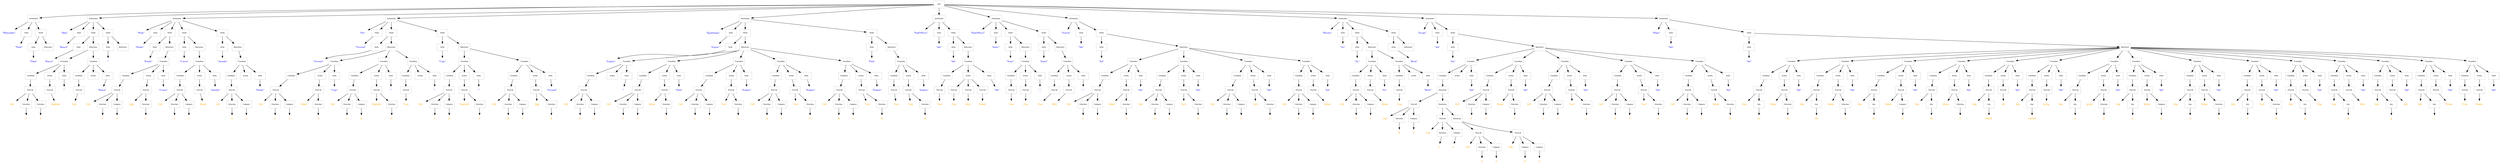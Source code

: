 // THE AST of the PARSED AUTOMATA in DOT FORMAT 

digraph ast{
node[shape=box, fontsize=16, color=gray];

"14" [label="Automaton", shape=box, fontsize=8];
"-14" [label="\"Philosopher\"", shape=none, fontname=times,  fontsize=12, fontcolor=blue];
"13" [label="State", shape=box, fontsize=8];
"-13" [label="\"Think\"", shape=none, fontname=times,  fontsize=12, fontcolor=blue];
"10" [label="State", shape=box, fontsize=8];
"-10" [label="\"Think\"", shape=none, fontname=times,  fontsize=12, fontcolor=blue];
"11" [label="Behaviour", shape=box, fontsize=8];
"12" [label="Mode", shape=box, fontsize=8];
"37" [label="Automaton", shape=box, fontsize=8];
"-37" [label="\"Mine\"", shape=none, fontname=times,  fontsize=12, fontcolor=blue];
"36" [label="State", shape=box, fontsize=8];
"-36" [label="\"Banzai\"", shape=none, fontname=times,  fontsize=12, fontcolor=blue];
"15" [label="State", shape=box, fontsize=8];
"-15" [label="\"Banzai\"", shape=none, fontname=times,  fontsize=12, fontcolor=blue];
"20" [label="FunCall", shape=box, fontsize=8];
"-20" [label="Cell", shape=none, fontname=comic, fontsize=12, fontcolor=orange];
"17" [label="Direction", shape=box, fontsize=8];
"-17" [label="F", shape=none, fontname=comic, fontsize=12, fontcolor=orange];
"19" [label="Direction", shape=box, fontsize=8];
"-19" [label="E", shape=none, fontname=comic, fontsize=12, fontcolor=orange];
"21" [label="Condition", shape=box, fontsize=8];
"22" [label="FunCall", shape=box, fontsize=8];
"-22" [label="Explode", shape=none, fontname=comic, fontsize=12, fontcolor=orange];
"23" [label="Action", shape=box, fontsize=8];
"24" [label="State", shape=box, fontsize=8];
"-24" [label="\"\"", shape=none, fontname=times,  fontsize=12, fontcolor=blue];
"25" [label="Transition", shape=box, fontsize=8];
"26" [label="FunCall", shape=box, fontsize=8];
"-26" [label="True", shape=none, fontname=comic, fontsize=12, fontcolor=orange];
"27" [label="Condition", shape=box, fontsize=8];
"28" [label="Action", shape=box, fontsize=8];
"29" [label="State", shape=box, fontsize=8];
"-29" [label="\"Banzai\"", shape=none, fontname=times,  fontsize=12, fontcolor=blue];
"30" [label="Transition", shape=box, fontsize=8];
"31" [label="Behaviour", shape=box, fontsize=8];
"32" [label="Mode", shape=box, fontsize=8];
"33" [label="State", shape=box, fontsize=8];
"-33" [label="\"\"", shape=none, fontname=times,  fontsize=12, fontcolor=blue];
"34" [label="Behaviour", shape=box, fontsize=8];
"35" [label="Mode", shape=box, fontsize=8];
"79" [label="Automaton", shape=box, fontsize=8];
"-79" [label="\"Poule\"", shape=none, fontname=times,  fontsize=12, fontcolor=blue];
"78" [label="State", shape=box, fontsize=8];
"-78" [label="\"Pondre\"", shape=none, fontname=times,  fontsize=12, fontcolor=blue];
"38" [label="State", shape=box, fontsize=8];
"-38" [label="\"Pondre\"", shape=none, fontname=times,  fontsize=12, fontcolor=blue];
"43" [label="FunCall", shape=box, fontsize=8];
"-43" [label="Cell", shape=none, fontname=comic, fontsize=12, fontcolor=orange];
"40" [label="Direction", shape=box, fontsize=8];
"-40" [label="F", shape=none, fontname=comic, fontsize=12, fontcolor=orange];
"42" [label="Category", shape=box, fontsize=8];
"-42" [label="V", shape=none, fontname=comic, fontsize=12, fontcolor=orange];
"44" [label="Condition", shape=box, fontsize=8];
"47" [label="FunCall", shape=box, fontsize=8];
"-47" [label="Egg", shape=none, fontname=comic, fontsize=12, fontcolor=orange];
"46" [label="Direction", shape=box, fontsize=8];
"-46" [label="F", shape=none, fontname=comic, fontsize=12, fontcolor=orange];
"48" [label="Action", shape=box, fontsize=8];
"49" [label="State", shape=box, fontsize=8];
"-49" [label="\"Couver\"", shape=none, fontname=times,  fontsize=12, fontcolor=blue];
"50" [label="Transition", shape=box, fontsize=8];
"51" [label="Behaviour", shape=box, fontsize=8];
"52" [label="Mode", shape=box, fontsize=8];
"53" [label="State", shape=box, fontsize=8];
"-53" [label="\"Couver\"", shape=none, fontname=times,  fontsize=12, fontcolor=blue];
"58" [label="FunCall", shape=box, fontsize=8];
"-58" [label="Cell", shape=none, fontname=comic, fontsize=12, fontcolor=orange];
"55" [label="Direction", shape=box, fontsize=8];
"-55" [label="F", shape=none, fontname=comic, fontsize=12, fontcolor=orange];
"57" [label="Category", shape=box, fontsize=8];
"-57" [label="T", shape=none, fontname=comic, fontsize=12, fontcolor=orange];
"59" [label="Condition", shape=box, fontsize=8];
"60" [label="FunCall", shape=box, fontsize=8];
"-60" [label="Move", shape=none, fontname=comic, fontsize=12, fontcolor=orange];
"61" [label="Action", shape=box, fontsize=8];
"62" [label="State", shape=box, fontsize=8];
"-62" [label="\"Attendre\"", shape=none, fontname=times,  fontsize=12, fontcolor=blue];
"63" [label="Transition", shape=box, fontsize=8];
"64" [label="Behaviour", shape=box, fontsize=8];
"65" [label="Mode", shape=box, fontsize=8];
"66" [label="State", shape=box, fontsize=8];
"-66" [label="\"Attendre\"", shape=none, fontname=times,  fontsize=12, fontcolor=blue];
"71" [label="FunCall", shape=box, fontsize=8];
"-71" [label="Cell", shape=none, fontname=comic, fontsize=12, fontcolor=orange];
"68" [label="Direction", shape=box, fontsize=8];
"-68" [label="H", shape=none, fontname=comic, fontsize=12, fontcolor=orange];
"70" [label="Category", shape=box, fontsize=8];
"-70" [label="V", shape=none, fontname=comic, fontsize=12, fontcolor=orange];
"72" [label="Condition", shape=box, fontsize=8];
"73" [label="Action", shape=box, fontsize=8];
"74" [label="State", shape=box, fontsize=8];
"-74" [label="\"Pondre\"", shape=none, fontname=times,  fontsize=12, fontcolor=blue];
"75" [label="Transition", shape=box, fontsize=8];
"76" [label="Behaviour", shape=box, fontsize=8];
"77" [label="Mode", shape=box, fontsize=8];
"140" [label="Automaton", shape=box, fontsize=8];
"-140" [label="\"Fire\"", shape=none, fontname=times,  fontsize=12, fontcolor=blue];
"139" [label="State", shape=box, fontsize=8];
"-139" [label="\"Forward\"", shape=none, fontname=times,  fontsize=12, fontcolor=blue];
"80" [label="State", shape=box, fontsize=8];
"-80" [label="\"Forward\"", shape=none, fontname=times,  fontsize=12, fontcolor=blue];
"85" [label="FunCall", shape=box, fontsize=8];
"-85" [label="Cell", shape=none, fontname=comic, fontsize=12, fontcolor=orange];
"82" [label="Direction", shape=box, fontsize=8];
"-82" [label="F", shape=none, fontname=comic, fontsize=12, fontcolor=orange];
"84" [label="Category", shape=box, fontsize=8];
"-84" [label="V", shape=none, fontname=comic, fontsize=12, fontcolor=orange];
"86" [label="Condition", shape=box, fontsize=8];
"89" [label="FunCall", shape=box, fontsize=8];
"-89" [label="Move", shape=none, fontname=comic, fontsize=12, fontcolor=orange];
"88" [label="Direction", shape=box, fontsize=8];
"-88" [label="F", shape=none, fontname=comic, fontsize=12, fontcolor=orange];
"90" [label="Action", shape=box, fontsize=8];
"91" [label="State", shape=box, fontsize=8];
"-91" [label="\"Copy\"", shape=none, fontname=times,  fontsize=12, fontcolor=blue];
"92" [label="Transition", shape=box, fontsize=8];
"97" [label="FunCall", shape=box, fontsize=8];
"-97" [label="Cell", shape=none, fontname=comic, fontsize=12, fontcolor=orange];
"94" [label="Direction", shape=box, fontsize=8];
"-94" [label="F", shape=none, fontname=comic, fontsize=12, fontcolor=orange];
"96" [label="Category", shape=box, fontsize=8];
"-96" [label="O", shape=none, fontname=comic, fontsize=12, fontcolor=orange];
"98" [label="Condition", shape=box, fontsize=8];
"101" [label="FunCall", shape=box, fontsize=8];
"-101" [label="Explode", shape=none, fontname=comic, fontsize=12, fontcolor=orange];
"100" [label="Direction", shape=box, fontsize=8];
"-100" [label="H", shape=none, fontname=comic, fontsize=12, fontcolor=orange];
"102" [label="Action", shape=box, fontsize=8];
"103" [label="State", shape=box, fontsize=8];
"-103" [label="\"\"", shape=none, fontname=times,  fontsize=12, fontcolor=blue];
"104" [label="Transition", shape=box, fontsize=8];
"105" [label="FunCall", shape=box, fontsize=8];
"-105" [label="True", shape=none, fontname=comic, fontsize=12, fontcolor=orange];
"106" [label="Condition", shape=box, fontsize=8];
"107" [label="Action", shape=box, fontsize=8];
"108" [label="State", shape=box, fontsize=8];
"-108" [label="\"\"", shape=none, fontname=times,  fontsize=12, fontcolor=blue];
"109" [label="Transition", shape=box, fontsize=8];
"110" [label="Behaviour", shape=box, fontsize=8];
"111" [label="Mode", shape=box, fontsize=8];
"112" [label="State", shape=box, fontsize=8];
"-112" [label="\"Copy\"", shape=none, fontname=times,  fontsize=12, fontcolor=blue];
"117" [label="FunCall", shape=box, fontsize=8];
"-117" [label="Cell", shape=none, fontname=comic, fontsize=12, fontcolor=orange];
"114" [label="Direction", shape=box, fontsize=8];
"-114" [label="F", shape=none, fontname=comic, fontsize=12, fontcolor=orange];
"116" [label="Category", shape=box, fontsize=8];
"-116" [label="O", shape=none, fontname=comic, fontsize=12, fontcolor=orange];
"118" [label="Condition", shape=box, fontsize=8];
"121" [label="FunCall", shape=box, fontsize=8];
"-121" [label="Explode", shape=none, fontname=comic, fontsize=12, fontcolor=orange];
"120" [label="Direction", shape=box, fontsize=8];
"-120" [label="H", shape=none, fontname=comic, fontsize=12, fontcolor=orange];
"122" [label="Action", shape=box, fontsize=8];
"123" [label="State", shape=box, fontsize=8];
"-123" [label="\"\"", shape=none, fontname=times,  fontsize=12, fontcolor=blue];
"124" [label="Transition", shape=box, fontsize=8];
"129" [label="FunCall", shape=box, fontsize=8];
"-129" [label="Cell", shape=none, fontname=comic, fontsize=12, fontcolor=orange];
"126" [label="Direction", shape=box, fontsize=8];
"-126" [label="B", shape=none, fontname=comic, fontsize=12, fontcolor=orange];
"128" [label="Category", shape=box, fontsize=8];
"-128" [label="V", shape=none, fontname=comic, fontsize=12, fontcolor=orange];
"130" [label="Condition", shape=box, fontsize=8];
"133" [label="FunCall", shape=box, fontsize=8];
"-133" [label="Egg", shape=none, fontname=comic, fontsize=12, fontcolor=orange];
"132" [label="Direction", shape=box, fontsize=8];
"-132" [label="B", shape=none, fontname=comic, fontsize=12, fontcolor=orange];
"134" [label="Action", shape=box, fontsize=8];
"135" [label="State", shape=box, fontsize=8];
"-135" [label="\"Forward\"", shape=none, fontname=times,  fontsize=12, fontcolor=blue];
"136" [label="Transition", shape=box, fontsize=8];
"137" [label="Behaviour", shape=box, fontsize=8];
"138" [label="Mode", shape=box, fontsize=8];
"213" [label="Automaton", shape=box, fontsize=8];
"-213" [label="\"Egyptologue\"", shape=none, fontname=times,  fontsize=12, fontcolor=blue];
"212" [label="State", shape=box, fontsize=8];
"-212" [label="\"Expore\"", shape=none, fontname=times,  fontsize=12, fontcolor=blue];
"141" [label="State", shape=box, fontsize=8];
"-141" [label="\"Explore\"", shape=none, fontname=times,  fontsize=12, fontcolor=blue];
"146" [label="FunCall", shape=box, fontsize=8];
"-146" [label="Cell", shape=none, fontname=comic, fontsize=12, fontcolor=orange];
"143" [label="Direction", shape=box, fontsize=8];
"-143" [label="H", shape=none, fontname=comic, fontsize=12, fontcolor=orange];
"145" [label="Category", shape=box, fontsize=8];
"-145" [label="C", shape=none, fontname=comic, fontsize=12, fontcolor=orange];
"147" [label="Condition", shape=box, fontsize=8];
"148" [label="Action", shape=box, fontsize=8];
"149" [label="State", shape=box, fontsize=8];
"-149" [label="\"\"", shape=none, fontname=times,  fontsize=12, fontcolor=blue];
"150" [label="Transition", shape=box, fontsize=8];
"155" [label="FunCall", shape=box, fontsize=8];
"-155" [label="Cell", shape=none, fontname=comic, fontsize=12, fontcolor=orange];
"152" [label="Direction", shape=box, fontsize=8];
"-152" [label="F", shape=none, fontname=comic, fontsize=12, fontcolor=orange];
"154" [label="Category", shape=box, fontsize=8];
"-154" [label="V", shape=none, fontname=comic, fontsize=12, fontcolor=orange];
"156" [label="Condition", shape=box, fontsize=8];
"159" [label="FunCall", shape=box, fontsize=8];
"-159" [label="Move", shape=none, fontname=comic, fontsize=12, fontcolor=orange];
"158" [label="Direction", shape=box, fontsize=8];
"-158" [label="F", shape=none, fontname=comic, fontsize=12, fontcolor=orange];
"160" [label="Action", shape=box, fontsize=8];
"161" [label="State", shape=box, fontsize=8];
"-161" [label="\"Paint\"", shape=none, fontname=times,  fontsize=12, fontcolor=blue];
"162" [label="Transition", shape=box, fontsize=8];
"167" [label="FunCall", shape=box, fontsize=8];
"-167" [label="Cell", shape=none, fontname=comic, fontsize=12, fontcolor=orange];
"164" [label="Direction", shape=box, fontsize=8];
"-164" [label="L", shape=none, fontname=comic, fontsize=12, fontcolor=orange];
"166" [label="Category", shape=box, fontsize=8];
"-166" [label="V", shape=none, fontname=comic, fontsize=12, fontcolor=orange];
"168" [label="Condition", shape=box, fontsize=8];
"171" [label="FunCall", shape=box, fontsize=8];
"-171" [label="Turn", shape=none, fontname=comic, fontsize=12, fontcolor=orange];
"170" [label="Direction", shape=box, fontsize=8];
"-170" [label="L", shape=none, fontname=comic, fontsize=12, fontcolor=orange];
"172" [label="Action", shape=box, fontsize=8];
"173" [label="State", shape=box, fontsize=8];
"-173" [label="\"Explore\"", shape=none, fontname=times,  fontsize=12, fontcolor=blue];
"174" [label="Transition", shape=box, fontsize=8];
"179" [label="FunCall", shape=box, fontsize=8];
"-179" [label="Cell", shape=none, fontname=comic, fontsize=12, fontcolor=orange];
"176" [label="Direction", shape=box, fontsize=8];
"-176" [label="R", shape=none, fontname=comic, fontsize=12, fontcolor=orange];
"178" [label="Category", shape=box, fontsize=8];
"-178" [label="V", shape=none, fontname=comic, fontsize=12, fontcolor=orange];
"180" [label="Condition", shape=box, fontsize=8];
"183" [label="FunCall", shape=box, fontsize=8];
"-183" [label="Turn", shape=none, fontname=comic, fontsize=12, fontcolor=orange];
"182" [label="Direction", shape=box, fontsize=8];
"-182" [label="R", shape=none, fontname=comic, fontsize=12, fontcolor=orange];
"184" [label="Action", shape=box, fontsize=8];
"185" [label="State", shape=box, fontsize=8];
"-185" [label="\"Explore\"", shape=none, fontname=times,  fontsize=12, fontcolor=blue];
"186" [label="Transition", shape=box, fontsize=8];
"191" [label="FunCall", shape=box, fontsize=8];
"-191" [label="Cell", shape=none, fontname=comic, fontsize=12, fontcolor=orange];
"188" [label="Direction", shape=box, fontsize=8];
"-188" [label="B", shape=none, fontname=comic, fontsize=12, fontcolor=orange];
"190" [label="Category", shape=box, fontsize=8];
"-190" [label="V", shape=none, fontname=comic, fontsize=12, fontcolor=orange];
"192" [label="Condition", shape=box, fontsize=8];
"195" [label="FunCall", shape=box, fontsize=8];
"-195" [label="Turn", shape=none, fontname=comic, fontsize=12, fontcolor=orange];
"194" [label="Direction", shape=box, fontsize=8];
"-194" [label="B", shape=none, fontname=comic, fontsize=12, fontcolor=orange];
"196" [label="Action", shape=box, fontsize=8];
"197" [label="State", shape=box, fontsize=8];
"-197" [label="\"Explore\"", shape=none, fontname=times,  fontsize=12, fontcolor=blue];
"198" [label="Transition", shape=box, fontsize=8];
"199" [label="Behaviour", shape=box, fontsize=8];
"200" [label="Mode", shape=box, fontsize=8];
"201" [label="State", shape=box, fontsize=8];
"-201" [label="\"Paint\"", shape=none, fontname=times,  fontsize=12, fontcolor=blue];
"202" [label="FunCall", shape=box, fontsize=8];
"-202" [label="True", shape=none, fontname=comic, fontsize=12, fontcolor=orange];
"203" [label="Condition", shape=box, fontsize=8];
"206" [label="FunCall", shape=box, fontsize=8];
"-206" [label="Pop", shape=none, fontname=comic, fontsize=12, fontcolor=orange];
"205" [label="Direction", shape=box, fontsize=8];
"-205" [label="B", shape=none, fontname=comic, fontsize=12, fontcolor=orange];
"207" [label="Action", shape=box, fontsize=8];
"208" [label="State", shape=box, fontsize=8];
"-208" [label="\"Explore\"", shape=none, fontname=times,  fontsize=12, fontcolor=blue];
"209" [label="Transition", shape=box, fontsize=8];
"210" [label="Behaviour", shape=box, fontsize=8];
"211" [label="Mode", shape=box, fontsize=8];
"226" [label="Automaton", shape=box, fontsize=8];
"-226" [label="\"PopOrWizz1\"", shape=none, fontname=times,  fontsize=12, fontcolor=blue];
"225" [label="State", shape=box, fontsize=8];
"-225" [label="\"Init\"", shape=none, fontname=times,  fontsize=12, fontcolor=blue];
"214" [label="State", shape=box, fontsize=8];
"-214" [label="\"Init\"", shape=none, fontname=times,  fontsize=12, fontcolor=blue];
"215" [label="FunCall", shape=box, fontsize=8];
"-215" [label="True", shape=none, fontname=comic, fontsize=12, fontcolor=orange];
"216" [label="Condition", shape=box, fontsize=8];
"217" [label="FunCall", shape=box, fontsize=8];
"-217" [label="Pop", shape=none, fontname=comic, fontsize=12, fontcolor=orange];
"218" [label="FunCall", shape=box, fontsize=8];
"-218" [label="Wizz", shape=none, fontname=comic, fontsize=12, fontcolor=orange];
"219" [label="FunCall", shape=box, fontsize=8];
"-219" [label="Power", shape=none, fontname=comic, fontsize=12, fontcolor=orange];
"220" [label="Action", shape=box, fontsize=8];
"221" [label="State", shape=box, fontsize=8];
"-221" [label="\"Init\"", shape=none, fontname=times,  fontsize=12, fontcolor=blue];
"222" [label="Transition", shape=box, fontsize=8];
"223" [label="Behaviour", shape=box, fontsize=8];
"224" [label="Mode", shape=box, fontsize=8];
"246" [label="Automaton", shape=box, fontsize=8];
"-246" [label="\"PopOrWizz2\"", shape=none, fontname=times,  fontsize=12, fontcolor=blue];
"245" [label="State", shape=box, fontsize=8];
"-245" [label="\"State1\"", shape=none, fontname=times,  fontsize=12, fontcolor=blue];
"227" [label="State", shape=box, fontsize=8];
"-227" [label="\"State1\"", shape=none, fontname=times,  fontsize=12, fontcolor=blue];
"228" [label="FunCall", shape=box, fontsize=8];
"-228" [label="True", shape=none, fontname=comic, fontsize=12, fontcolor=orange];
"229" [label="Condition", shape=box, fontsize=8];
"230" [label="FunCall", shape=box, fontsize=8];
"-230" [label="Pop", shape=none, fontname=comic, fontsize=12, fontcolor=orange];
"231" [label="Action", shape=box, fontsize=8];
"232" [label="State", shape=box, fontsize=8];
"-232" [label="\"_\"", shape=none, fontname=times,  fontsize=12, fontcolor=blue];
"233" [label="Transition", shape=box, fontsize=8];
"234" [label="Behaviour", shape=box, fontsize=8];
"235" [label="Mode", shape=box, fontsize=8];
"236" [label="State", shape=box, fontsize=8];
"-236" [label="\"State2\"", shape=none, fontname=times,  fontsize=12, fontcolor=blue];
"237" [label="FunCall", shape=box, fontsize=8];
"-237" [label="True", shape=none, fontname=comic, fontsize=12, fontcolor=orange];
"238" [label="Condition", shape=box, fontsize=8];
"239" [label="FunCall", shape=box, fontsize=8];
"-239" [label="Wizz", shape=none, fontname=comic, fontsize=12, fontcolor=orange];
"240" [label="Action", shape=box, fontsize=8];
"241" [label="State", shape=box, fontsize=8];
"-241" [label="\"_\"", shape=none, fontname=times,  fontsize=12, fontcolor=blue];
"242" [label="Transition", shape=box, fontsize=8];
"243" [label="Behaviour", shape=box, fontsize=8];
"244" [label="Mode", shape=box, fontsize=8];
"297" [label="Automaton", shape=box, fontsize=8];
"-297" [label="\"Fourmi\"", shape=none, fontname=times,  fontsize=12, fontcolor=blue];
"296" [label="State", shape=box, fontsize=8];
"-296" [label="\"Init\"", shape=none, fontname=times,  fontsize=12, fontcolor=blue];
"247" [label="State", shape=box, fontsize=8];
"-247" [label="\"Init\"", shape=none, fontname=times,  fontsize=12, fontcolor=blue];
"252" [label="FunCall", shape=box, fontsize=8];
"-252" [label="Cell", shape=none, fontname=comic, fontsize=12, fontcolor=orange];
"249" [label="Direction", shape=box, fontsize=8];
"-249" [label="F", shape=none, fontname=comic, fontsize=12, fontcolor=orange];
"251" [label="Category", shape=box, fontsize=8];
"-251" [label="C", shape=none, fontname=comic, fontsize=12, fontcolor=orange];
"253" [label="Condition", shape=box, fontsize=8];
"256" [label="FunCall", shape=box, fontsize=8];
"-256" [label="Move", shape=none, fontname=comic, fontsize=12, fontcolor=orange];
"255" [label="Direction", shape=box, fontsize=8];
"-255" [label="F", shape=none, fontname=comic, fontsize=12, fontcolor=orange];
"257" [label="Action", shape=box, fontsize=8];
"258" [label="State", shape=box, fontsize=8];
"-258" [label="\"Init\"", shape=none, fontname=times,  fontsize=12, fontcolor=blue];
"259" [label="Transition", shape=box, fontsize=8];
"264" [label="FunCall", shape=box, fontsize=8];
"-264" [label="Cell", shape=none, fontname=comic, fontsize=12, fontcolor=orange];
"261" [label="Direction", shape=box, fontsize=8];
"-261" [label="R", shape=none, fontname=comic, fontsize=12, fontcolor=orange];
"263" [label="Category", shape=box, fontsize=8];
"-263" [label="C", shape=none, fontname=comic, fontsize=12, fontcolor=orange];
"265" [label="Condition", shape=box, fontsize=8];
"268" [label="FunCall", shape=box, fontsize=8];
"-268" [label="Turn", shape=none, fontname=comic, fontsize=12, fontcolor=orange];
"267" [label="Direction", shape=box, fontsize=8];
"-267" [label="R", shape=none, fontname=comic, fontsize=12, fontcolor=orange];
"269" [label="Action", shape=box, fontsize=8];
"270" [label="State", shape=box, fontsize=8];
"-270" [label="\"Init\"", shape=none, fontname=times,  fontsize=12, fontcolor=blue];
"271" [label="Transition", shape=box, fontsize=8];
"276" [label="FunCall", shape=box, fontsize=8];
"-276" [label="Cell", shape=none, fontname=comic, fontsize=12, fontcolor=orange];
"273" [label="Direction", shape=box, fontsize=8];
"-273" [label="L", shape=none, fontname=comic, fontsize=12, fontcolor=orange];
"275" [label="Category", shape=box, fontsize=8];
"-275" [label="C", shape=none, fontname=comic, fontsize=12, fontcolor=orange];
"277" [label="Condition", shape=box, fontsize=8];
"280" [label="FunCall", shape=box, fontsize=8];
"-280" [label="Turn", shape=none, fontname=comic, fontsize=12, fontcolor=orange];
"279" [label="Direction", shape=box, fontsize=8];
"-279" [label="L", shape=none, fontname=comic, fontsize=12, fontcolor=orange];
"281" [label="Action", shape=box, fontsize=8];
"282" [label="State", shape=box, fontsize=8];
"-282" [label="\"Init\"", shape=none, fontname=times,  fontsize=12, fontcolor=blue];
"283" [label="Transition", shape=box, fontsize=8];
"288" [label="FunCall", shape=box, fontsize=8];
"-288" [label="Cell", shape=none, fontname=comic, fontsize=12, fontcolor=orange];
"285" [label="Direction", shape=box, fontsize=8];
"-285" [label="F", shape=none, fontname=comic, fontsize=12, fontcolor=orange];
"287" [label="Category", shape=box, fontsize=8];
"-287" [label="V", shape=none, fontname=comic, fontsize=12, fontcolor=orange];
"289" [label="Condition", shape=box, fontsize=8];
"290" [label="FunCall", shape=box, fontsize=8];
"-290" [label="Move", shape=none, fontname=comic, fontsize=12, fontcolor=orange];
"291" [label="Action", shape=box, fontsize=8];
"292" [label="State", shape=box, fontsize=8];
"-292" [label="\"Init\"", shape=none, fontname=times,  fontsize=12, fontcolor=blue];
"293" [label="Transition", shape=box, fontsize=8];
"294" [label="Behaviour", shape=box, fontsize=8];
"295" [label="Mode", shape=box, fontsize=8];
"320" [label="Automaton", shape=box, fontsize=8];
"-320" [label="\"Blocker\"", shape=none, fontname=times,  fontsize=12, fontcolor=blue];
"319" [label="State", shape=box, fontsize=8];
"-319" [label="\"Go\"", shape=none, fontname=times,  fontsize=12, fontcolor=blue];
"298" [label="State", shape=box, fontsize=8];
"-298" [label="\"Go\"", shape=none, fontname=times,  fontsize=12, fontcolor=blue];
"303" [label="FunCall", shape=box, fontsize=8];
"-303" [label="Cell", shape=none, fontname=comic, fontsize=12, fontcolor=orange];
"300" [label="Direction", shape=box, fontsize=8];
"-300" [label="F", shape=none, fontname=comic, fontsize=12, fontcolor=orange];
"302" [label="Category", shape=box, fontsize=8];
"-302" [label="V", shape=none, fontname=comic, fontsize=12, fontcolor=orange];
"304" [label="Condition", shape=box, fontsize=8];
"305" [label="FunCall", shape=box, fontsize=8];
"-305" [label="Move", shape=none, fontname=comic, fontsize=12, fontcolor=orange];
"306" [label="Action", shape=box, fontsize=8];
"307" [label="State", shape=box, fontsize=8];
"-307" [label="\"Go\"", shape=none, fontname=times,  fontsize=12, fontcolor=blue];
"308" [label="Transition", shape=box, fontsize=8];
"309" [label="FunCall", shape=box, fontsize=8];
"-309" [label="True", shape=none, fontname=comic, fontsize=12, fontcolor=orange];
"310" [label="Condition", shape=box, fontsize=8];
"311" [label="Action", shape=box, fontsize=8];
"312" [label="State", shape=box, fontsize=8];
"-312" [label="\"Block\"", shape=none, fontname=times,  fontsize=12, fontcolor=blue];
"313" [label="Transition", shape=box, fontsize=8];
"314" [label="Behaviour", shape=box, fontsize=8];
"315" [label="Mode", shape=box, fontsize=8];
"316" [label="State", shape=box, fontsize=8];
"-316" [label="\"Block\"", shape=none, fontname=times,  fontsize=12, fontcolor=blue];
"317" [label="Behaviour", shape=box, fontsize=8];
"318" [label="Mode", shape=box, fontsize=8];
"400" [label="Automaton", shape=box, fontsize=8];
"-400" [label="\"Escape\"", shape=none, fontname=times,  fontsize=12, fontcolor=blue];
"399" [label="State", shape=box, fontsize=8];
"-399" [label="\"Init\"", shape=none, fontname=times,  fontsize=12, fontcolor=blue];
"321" [label="State", shape=box, fontsize=8];
"-321" [label="\"Init\"", shape=none, fontname=times,  fontsize=12, fontcolor=blue];
"326" [label="FunCall", shape=box, fontsize=8];
"-326" [label="Cell", shape=none, fontname=comic, fontsize=12, fontcolor=orange];
"323" [label="Direction", shape=box, fontsize=8];
"-323" [label="N", shape=none, fontname=comic, fontsize=12, fontcolor=orange];
"325" [label="Category", shape=box, fontsize=8];
"-325" [label="V", shape=none, fontname=comic, fontsize=12, fontcolor=orange];
"331" [label="FunCall", shape=box, fontsize=8];
"-331" [label="Cell", shape=none, fontname=comic, fontsize=12, fontcolor=orange];
"328" [label="Direction", shape=box, fontsize=8];
"-328" [label="S", shape=none, fontname=comic, fontsize=12, fontcolor=orange];
"330" [label="Category", shape=box, fontsize=8];
"-330" [label="V", shape=none, fontname=comic, fontsize=12, fontcolor=orange];
"336" [label="FunCall", shape=box, fontsize=8];
"-336" [label="Cell", shape=none, fontname=comic, fontsize=12, fontcolor=orange];
"333" [label="Direction", shape=box, fontsize=8];
"-333" [label="E", shape=none, fontname=comic, fontsize=12, fontcolor=orange];
"335" [label="Category", shape=box, fontsize=8];
"-335" [label="V", shape=none, fontname=comic, fontsize=12, fontcolor=orange];
"341" [label="FunCall", shape=box, fontsize=8];
"-341" [label="Cell", shape=none, fontname=comic, fontsize=12, fontcolor=orange];
"338" [label="Category", shape=box, fontsize=8];
"-338" [label="O", shape=none, fontname=comic, fontsize=12, fontcolor=orange];
"340" [label="Category", shape=box, fontsize=8];
"-340" [label="V", shape=none, fontname=comic, fontsize=12, fontcolor=orange];
"342" [label="BinaryOp", shape=box, fontsize=8];
"343" [label="BinaryOp", shape=box, fontsize=8];
"344" [label="BinaryOp", shape=box, fontsize=8];
"345" [label="Condition", shape=box, fontsize=8];
"346" [label="Action", shape=box, fontsize=8];
"347" [label="State", shape=box, fontsize=8];
"-347" [label="\"Init\"", shape=none, fontname=times,  fontsize=12, fontcolor=blue];
"348" [label="Transition", shape=box, fontsize=8];
"353" [label="FunCall", shape=box, fontsize=8];
"-353" [label="Cell", shape=none, fontname=comic, fontsize=12, fontcolor=orange];
"350" [label="Direction", shape=box, fontsize=8];
"-350" [label="F", shape=none, fontname=comic, fontsize=12, fontcolor=orange];
"352" [label="Category", shape=box, fontsize=8];
"-352" [label="V", shape=none, fontname=comic, fontsize=12, fontcolor=orange];
"354" [label="Condition", shape=box, fontsize=8];
"357" [label="FunCall", shape=box, fontsize=8];
"-357" [label="Move", shape=none, fontname=comic, fontsize=12, fontcolor=orange];
"356" [label="Direction", shape=box, fontsize=8];
"-356" [label="F", shape=none, fontname=comic, fontsize=12, fontcolor=orange];
"358" [label="Action", shape=box, fontsize=8];
"359" [label="State", shape=box, fontsize=8];
"-359" [label="\"Init\"", shape=none, fontname=times,  fontsize=12, fontcolor=blue];
"360" [label="Transition", shape=box, fontsize=8];
"365" [label="FunCall", shape=box, fontsize=8];
"-365" [label="Cell", shape=none, fontname=comic, fontsize=12, fontcolor=orange];
"362" [label="Direction", shape=box, fontsize=8];
"-362" [label="L", shape=none, fontname=comic, fontsize=12, fontcolor=orange];
"364" [label="Category", shape=box, fontsize=8];
"-364" [label="V", shape=none, fontname=comic, fontsize=12, fontcolor=orange];
"366" [label="Condition", shape=box, fontsize=8];
"369" [label="FunCall", shape=box, fontsize=8];
"-369" [label="Turn", shape=none, fontname=comic, fontsize=12, fontcolor=orange];
"368" [label="Direction", shape=box, fontsize=8];
"-368" [label="L", shape=none, fontname=comic, fontsize=12, fontcolor=orange];
"370" [label="Action", shape=box, fontsize=8];
"371" [label="State", shape=box, fontsize=8];
"-371" [label="\"Init\"", shape=none, fontname=times,  fontsize=12, fontcolor=blue];
"372" [label="Transition", shape=box, fontsize=8];
"377" [label="FunCall", shape=box, fontsize=8];
"-377" [label="Cell", shape=none, fontname=comic, fontsize=12, fontcolor=orange];
"374" [label="Direction", shape=box, fontsize=8];
"-374" [label="R", shape=none, fontname=comic, fontsize=12, fontcolor=orange];
"376" [label="Category", shape=box, fontsize=8];
"-376" [label="V", shape=none, fontname=comic, fontsize=12, fontcolor=orange];
"378" [label="Condition", shape=box, fontsize=8];
"381" [label="FunCall", shape=box, fontsize=8];
"-381" [label="Turn", shape=none, fontname=comic, fontsize=12, fontcolor=orange];
"380" [label="Direction", shape=box, fontsize=8];
"-380" [label="R", shape=none, fontname=comic, fontsize=12, fontcolor=orange];
"382" [label="Action", shape=box, fontsize=8];
"383" [label="State", shape=box, fontsize=8];
"-383" [label="\"Init\"", shape=none, fontname=times,  fontsize=12, fontcolor=blue];
"384" [label="Transition", shape=box, fontsize=8];
"389" [label="FunCall", shape=box, fontsize=8];
"-389" [label="Cell", shape=none, fontname=comic, fontsize=12, fontcolor=orange];
"386" [label="Direction", shape=box, fontsize=8];
"-386" [label="B", shape=none, fontname=comic, fontsize=12, fontcolor=orange];
"388" [label="Category", shape=box, fontsize=8];
"-388" [label="V", shape=none, fontname=comic, fontsize=12, fontcolor=orange];
"390" [label="Condition", shape=box, fontsize=8];
"393" [label="FunCall", shape=box, fontsize=8];
"-393" [label="Move", shape=none, fontname=comic, fontsize=12, fontcolor=orange];
"392" [label="Direction", shape=box, fontsize=8];
"-392" [label="B", shape=none, fontname=comic, fontsize=12, fontcolor=orange];
"394" [label="Action", shape=box, fontsize=8];
"395" [label="State", shape=box, fontsize=8];
"-395" [label="\"Init\"", shape=none, fontname=times,  fontsize=12, fontcolor=blue];
"396" [label="Transition", shape=box, fontsize=8];
"397" [label="Behaviour", shape=box, fontsize=8];
"398" [label="Mode", shape=box, fontsize=8];
"539" [label="Automaton", shape=box, fontsize=8];
"-539" [label="\"Player\"", shape=none, fontname=times,  fontsize=12, fontcolor=blue];
"538" [label="State", shape=box, fontsize=8];
"-538" [label="\"Init\"", shape=none, fontname=times,  fontsize=12, fontcolor=blue];
"401" [label="State", shape=box, fontsize=8];
"-401" [label="\"Init\"", shape=none, fontname=times,  fontsize=12, fontcolor=blue];
"404" [label="FunCall", shape=box, fontsize=8];
"-404" [label="Key", shape=none, fontname=comic, fontsize=12, fontcolor=orange];
"403" [label="Key", shape=box, fontsize=8];
"-403" [label="FU", shape=none, fontname=comic, fontsize=12, fontcolor=orange];
"405" [label="Condition", shape=box, fontsize=8];
"408" [label="FunCall", shape=box, fontsize=8];
"-408" [label="Move", shape=none, fontname=comic, fontsize=12, fontcolor=orange];
"407" [label="Direction", shape=box, fontsize=8];
"-407" [label="N", shape=none, fontname=comic, fontsize=12, fontcolor=orange];
"409" [label="Action", shape=box, fontsize=8];
"410" [label="State", shape=box, fontsize=8];
"-410" [label="\"Init\"", shape=none, fontname=times,  fontsize=12, fontcolor=blue];
"411" [label="Transition", shape=box, fontsize=8];
"414" [label="FunCall", shape=box, fontsize=8];
"-414" [label="Key", shape=none, fontname=comic, fontsize=12, fontcolor=orange];
"413" [label="Key", shape=box, fontsize=8];
"-413" [label="FD", shape=none, fontname=comic, fontsize=12, fontcolor=orange];
"415" [label="Condition", shape=box, fontsize=8];
"418" [label="FunCall", shape=box, fontsize=8];
"-418" [label="Move", shape=none, fontname=comic, fontsize=12, fontcolor=orange];
"417" [label="Direction", shape=box, fontsize=8];
"-417" [label="S", shape=none, fontname=comic, fontsize=12, fontcolor=orange];
"419" [label="Action", shape=box, fontsize=8];
"420" [label="State", shape=box, fontsize=8];
"-420" [label="\"Init\"", shape=none, fontname=times,  fontsize=12, fontcolor=blue];
"421" [label="Transition", shape=box, fontsize=8];
"424" [label="FunCall", shape=box, fontsize=8];
"-424" [label="Key", shape=none, fontname=comic, fontsize=12, fontcolor=orange];
"423" [label="Key", shape=box, fontsize=8];
"-423" [label="FL", shape=none, fontname=comic, fontsize=12, fontcolor=orange];
"425" [label="Condition", shape=box, fontsize=8];
"428" [label="FunCall", shape=box, fontsize=8];
"-428" [label="Move", shape=none, fontname=comic, fontsize=12, fontcolor=orange];
"427" [label="Category", shape=box, fontsize=8];
"-427" [label="O", shape=none, fontname=comic, fontsize=12, fontcolor=orange];
"429" [label="Action", shape=box, fontsize=8];
"430" [label="State", shape=box, fontsize=8];
"-430" [label="\"Init\"", shape=none, fontname=times,  fontsize=12, fontcolor=blue];
"431" [label="Transition", shape=box, fontsize=8];
"434" [label="FunCall", shape=box, fontsize=8];
"-434" [label="Key", shape=none, fontname=comic, fontsize=12, fontcolor=orange];
"433" [label="Key", shape=box, fontsize=8];
"-433" [label="FR", shape=none, fontname=comic, fontsize=12, fontcolor=orange];
"435" [label="Condition", shape=box, fontsize=8];
"438" [label="FunCall", shape=box, fontsize=8];
"-438" [label="Move", shape=none, fontname=comic, fontsize=12, fontcolor=orange];
"437" [label="Direction", shape=box, fontsize=8];
"-437" [label="E", shape=none, fontname=comic, fontsize=12, fontcolor=orange];
"439" [label="Action", shape=box, fontsize=8];
"440" [label="State", shape=box, fontsize=8];
"-440" [label="\"Init\"", shape=none, fontname=times,  fontsize=12, fontcolor=blue];
"441" [label="Transition", shape=box, fontsize=8];
"444" [label="FunCall", shape=box, fontsize=8];
"-444" [label="Key", shape=none, fontname=comic, fontsize=12, fontcolor=orange];
"443" [label="Key", shape=box, fontsize=8];
"-443" [label="SPACE", shape=none, fontname=comic, fontsize=12, fontcolor=orange];
"445" [label="Condition", shape=box, fontsize=8];
"446" [label="FunCall", shape=box, fontsize=8];
"-446" [label="Hit", shape=none, fontname=comic, fontsize=12, fontcolor=orange];
"447" [label="Action", shape=box, fontsize=8];
"448" [label="State", shape=box, fontsize=8];
"-448" [label="\"Init\"", shape=none, fontname=times,  fontsize=12, fontcolor=blue];
"449" [label="Transition", shape=box, fontsize=8];
"452" [label="FunCall", shape=box, fontsize=8];
"-452" [label="Key", shape=none, fontname=comic, fontsize=12, fontcolor=orange];
"451" [label="Key", shape=box, fontsize=8];
"-451" [label="ENTER", shape=none, fontname=comic, fontsize=12, fontcolor=orange];
"453" [label="Condition", shape=box, fontsize=8];
"454" [label="FunCall", shape=box, fontsize=8];
"-454" [label="Jump", shape=none, fontname=comic, fontsize=12, fontcolor=orange];
"455" [label="Action", shape=box, fontsize=8];
"456" [label="State", shape=box, fontsize=8];
"-456" [label="\"Init\"", shape=none, fontname=times,  fontsize=12, fontcolor=blue];
"457" [label="Transition", shape=box, fontsize=8];
"460" [label="FunCall", shape=box, fontsize=8];
"-460" [label="Key", shape=none, fontname=comic, fontsize=12, fontcolor=orange];
"459" [label="Key", shape=box, fontsize=8];
"-459" [label="b", shape=none, fontname=comic, fontsize=12, fontcolor=orange];
"461" [label="Condition", shape=box, fontsize=8];
"464" [label="FunCall", shape=box, fontsize=8];
"-464" [label="Jump", shape=none, fontname=comic, fontsize=12, fontcolor=orange];
"463" [label="Direction", shape=box, fontsize=8];
"-463" [label="B", shape=none, fontname=comic, fontsize=12, fontcolor=orange];
"465" [label="Action", shape=box, fontsize=8];
"466" [label="State", shape=box, fontsize=8];
"-466" [label="\"Init\"", shape=none, fontname=times,  fontsize=12, fontcolor=blue];
"467" [label="Transition", shape=box, fontsize=8];
"470" [label="FunCall", shape=box, fontsize=8];
"-470" [label="Key", shape=none, fontname=comic, fontsize=12, fontcolor=orange];
"469" [label="Key", shape=box, fontsize=8];
"-469" [label="d", shape=none, fontname=comic, fontsize=12, fontcolor=orange];
"471" [label="Condition", shape=box, fontsize=8];
"474" [label="FunCall", shape=box, fontsize=8];
"-474" [label="Move", shape=none, fontname=comic, fontsize=12, fontcolor=orange];
"473" [label="Category", shape=box, fontsize=8];
"-473" [label="D", shape=none, fontname=comic, fontsize=12, fontcolor=orange];
"475" [label="Action", shape=box, fontsize=8];
"476" [label="State", shape=box, fontsize=8];
"-476" [label="\"Init\"", shape=none, fontname=times,  fontsize=12, fontcolor=blue];
"477" [label="Transition", shape=box, fontsize=8];
"480" [label="FunCall", shape=box, fontsize=8];
"-480" [label="Key", shape=none, fontname=comic, fontsize=12, fontcolor=orange];
"479" [label="Key", shape=box, fontsize=8];
"-479" [label="e", shape=none, fontname=comic, fontsize=12, fontcolor=orange];
"481" [label="Condition", shape=box, fontsize=8];
"484" [label="FunCall", shape=box, fontsize=8];
"-484" [label="Move", shape=none, fontname=comic, fontsize=12, fontcolor=orange];
"483" [label="Direction", shape=box, fontsize=8];
"-483" [label="E", shape=none, fontname=comic, fontsize=12, fontcolor=orange];
"485" [label="Action", shape=box, fontsize=8];
"486" [label="State", shape=box, fontsize=8];
"-486" [label="\"Init\"", shape=none, fontname=times,  fontsize=12, fontcolor=blue];
"487" [label="Transition", shape=box, fontsize=8];
"490" [label="FunCall", shape=box, fontsize=8];
"-490" [label="Key", shape=none, fontname=comic, fontsize=12, fontcolor=orange];
"489" [label="Key", shape=box, fontsize=8];
"-489" [label="f", shape=none, fontname=comic, fontsize=12, fontcolor=orange];
"491" [label="Condition", shape=box, fontsize=8];
"494" [label="FunCall", shape=box, fontsize=8];
"-494" [label="Turn", shape=none, fontname=comic, fontsize=12, fontcolor=orange];
"493" [label="Direction", shape=box, fontsize=8];
"-493" [label="B", shape=none, fontname=comic, fontsize=12, fontcolor=orange];
"495" [label="Action", shape=box, fontsize=8];
"496" [label="State", shape=box, fontsize=8];
"-496" [label="\"Init\"", shape=none, fontname=times,  fontsize=12, fontcolor=blue];
"497" [label="Transition", shape=box, fontsize=8];
"500" [label="FunCall", shape=box, fontsize=8];
"-500" [label="Key", shape=none, fontname=comic, fontsize=12, fontcolor=orange];
"499" [label="Key", shape=box, fontsize=8];
"-499" [label="p", shape=none, fontname=comic, fontsize=12, fontcolor=orange];
"501" [label="Condition", shape=box, fontsize=8];
"502" [label="FunCall", shape=box, fontsize=8];
"-502" [label="Pop", shape=none, fontname=comic, fontsize=12, fontcolor=orange];
"503" [label="Action", shape=box, fontsize=8];
"504" [label="State", shape=box, fontsize=8];
"-504" [label="\"Init\"", shape=none, fontname=times,  fontsize=12, fontcolor=blue];
"505" [label="Transition", shape=box, fontsize=8];
"508" [label="FunCall", shape=box, fontsize=8];
"-508" [label="Key", shape=none, fontname=comic, fontsize=12, fontcolor=orange];
"507" [label="Key", shape=box, fontsize=8];
"-507" [label="w", shape=none, fontname=comic, fontsize=12, fontcolor=orange];
"509" [label="Condition", shape=box, fontsize=8];
"510" [label="FunCall", shape=box, fontsize=8];
"-510" [label="Wizz", shape=none, fontname=comic, fontsize=12, fontcolor=orange];
"511" [label="Action", shape=box, fontsize=8];
"512" [label="State", shape=box, fontsize=8];
"-512" [label="\"Init\"", shape=none, fontname=times,  fontsize=12, fontcolor=blue];
"513" [label="Transition", shape=box, fontsize=8];
"516" [label="FunCall", shape=box, fontsize=8];
"-516" [label="Key", shape=none, fontname=comic, fontsize=12, fontcolor=orange];
"515" [label="Key", shape=box, fontsize=8];
"-515" [label="g", shape=none, fontname=comic, fontsize=12, fontcolor=orange];
"517" [label="Condition", shape=box, fontsize=8];
"518" [label="FunCall", shape=box, fontsize=8];
"-518" [label="Get", shape=none, fontname=comic, fontsize=12, fontcolor=orange];
"519" [label="Action", shape=box, fontsize=8];
"520" [label="State", shape=box, fontsize=8];
"-520" [label="\"Init\"", shape=none, fontname=times,  fontsize=12, fontcolor=blue];
"521" [label="Transition", shape=box, fontsize=8];
"524" [label="FunCall", shape=box, fontsize=8];
"-524" [label="Key", shape=none, fontname=comic, fontsize=12, fontcolor=orange];
"523" [label="Key", shape=box, fontsize=8];
"-523" [label="t", shape=none, fontname=comic, fontsize=12, fontcolor=orange];
"525" [label="Condition", shape=box, fontsize=8];
"526" [label="FunCall", shape=box, fontsize=8];
"-526" [label="Throw", shape=none, fontname=comic, fontsize=12, fontcolor=orange];
"527" [label="Action", shape=box, fontsize=8];
"528" [label="State", shape=box, fontsize=8];
"-528" [label="\"Init\"", shape=none, fontname=times,  fontsize=12, fontcolor=blue];
"529" [label="Transition", shape=box, fontsize=8];
"530" [label="FunCall", shape=box, fontsize=8];
"-530" [label="True", shape=none, fontname=comic, fontsize=12, fontcolor=orange];
"531" [label="Condition", shape=box, fontsize=8];
"532" [label="FunCall", shape=box, fontsize=8];
"-532" [label="Power", shape=none, fontname=comic, fontsize=12, fontcolor=orange];
"533" [label="Action", shape=box, fontsize=8];
"534" [label="State", shape=box, fontsize=8];
"-534" [label="\"Init\"", shape=none, fontname=times,  fontsize=12, fontcolor=blue];
"535" [label="Transition", shape=box, fontsize=8];
"536" [label="Behaviour", shape=box, fontsize=8];
"537" [label="Mode", shape=box, fontsize=8];
"540" [label="AST", shape=box, fontsize=8];

"14" -> "-14";
"13" -> "-13";
"10" -> "-10";
"12" -> "10";
"12" -> "11";
"14" -> "13";
"14" -> "12";
"37" -> "-37";
"36" -> "-36";
"15" -> "-15";
"20" -> "-20";
"17" -> "-17";
"19" -> "-19";
"20" -> "17";
"20" -> "19";
"21" -> "20";
"22" -> "-22";
"23" -> "22";
"24" -> "-24";
"25" -> "21";
"25" -> "23";
"25" -> "24";
"26" -> "-26";
"27" -> "26";
"29" -> "-29";
"30" -> "27";
"30" -> "28";
"30" -> "29";
"31" -> "25";
"31" -> "30";
"32" -> "15";
"32" -> "31";
"33" -> "-33";
"35" -> "33";
"35" -> "34";
"37" -> "36";
"37" -> "32";
"37" -> "35";
"79" -> "-79";
"78" -> "-78";
"38" -> "-38";
"43" -> "-43";
"40" -> "-40";
"42" -> "-42";
"43" -> "40";
"43" -> "42";
"44" -> "43";
"47" -> "-47";
"46" -> "-46";
"47" -> "46";
"48" -> "47";
"49" -> "-49";
"50" -> "44";
"50" -> "48";
"50" -> "49";
"51" -> "50";
"52" -> "38";
"52" -> "51";
"53" -> "-53";
"58" -> "-58";
"55" -> "-55";
"57" -> "-57";
"58" -> "55";
"58" -> "57";
"59" -> "58";
"60" -> "-60";
"61" -> "60";
"62" -> "-62";
"63" -> "59";
"63" -> "61";
"63" -> "62";
"64" -> "63";
"65" -> "53";
"65" -> "64";
"66" -> "-66";
"71" -> "-71";
"68" -> "-68";
"70" -> "-70";
"71" -> "68";
"71" -> "70";
"72" -> "71";
"74" -> "-74";
"75" -> "72";
"75" -> "73";
"75" -> "74";
"76" -> "75";
"77" -> "66";
"77" -> "76";
"79" -> "78";
"79" -> "52";
"79" -> "65";
"79" -> "77";
"140" -> "-140";
"139" -> "-139";
"80" -> "-80";
"85" -> "-85";
"82" -> "-82";
"84" -> "-84";
"85" -> "82";
"85" -> "84";
"86" -> "85";
"89" -> "-89";
"88" -> "-88";
"89" -> "88";
"90" -> "89";
"91" -> "-91";
"92" -> "86";
"92" -> "90";
"92" -> "91";
"97" -> "-97";
"94" -> "-94";
"96" -> "-96";
"97" -> "94";
"97" -> "96";
"98" -> "97";
"101" -> "-101";
"100" -> "-100";
"101" -> "100";
"102" -> "101";
"103" -> "-103";
"104" -> "98";
"104" -> "102";
"104" -> "103";
"105" -> "-105";
"106" -> "105";
"108" -> "-108";
"109" -> "106";
"109" -> "107";
"109" -> "108";
"110" -> "92";
"110" -> "104";
"110" -> "109";
"111" -> "80";
"111" -> "110";
"112" -> "-112";
"117" -> "-117";
"114" -> "-114";
"116" -> "-116";
"117" -> "114";
"117" -> "116";
"118" -> "117";
"121" -> "-121";
"120" -> "-120";
"121" -> "120";
"122" -> "121";
"123" -> "-123";
"124" -> "118";
"124" -> "122";
"124" -> "123";
"129" -> "-129";
"126" -> "-126";
"128" -> "-128";
"129" -> "126";
"129" -> "128";
"130" -> "129";
"133" -> "-133";
"132" -> "-132";
"133" -> "132";
"134" -> "133";
"135" -> "-135";
"136" -> "130";
"136" -> "134";
"136" -> "135";
"137" -> "124";
"137" -> "136";
"138" -> "112";
"138" -> "137";
"140" -> "139";
"140" -> "111";
"140" -> "138";
"213" -> "-213";
"212" -> "-212";
"141" -> "-141";
"146" -> "-146";
"143" -> "-143";
"145" -> "-145";
"146" -> "143";
"146" -> "145";
"147" -> "146";
"149" -> "-149";
"150" -> "147";
"150" -> "148";
"150" -> "149";
"155" -> "-155";
"152" -> "-152";
"154" -> "-154";
"155" -> "152";
"155" -> "154";
"156" -> "155";
"159" -> "-159";
"158" -> "-158";
"159" -> "158";
"160" -> "159";
"161" -> "-161";
"162" -> "156";
"162" -> "160";
"162" -> "161";
"167" -> "-167";
"164" -> "-164";
"166" -> "-166";
"167" -> "164";
"167" -> "166";
"168" -> "167";
"171" -> "-171";
"170" -> "-170";
"171" -> "170";
"172" -> "171";
"173" -> "-173";
"174" -> "168";
"174" -> "172";
"174" -> "173";
"179" -> "-179";
"176" -> "-176";
"178" -> "-178";
"179" -> "176";
"179" -> "178";
"180" -> "179";
"183" -> "-183";
"182" -> "-182";
"183" -> "182";
"184" -> "183";
"185" -> "-185";
"186" -> "180";
"186" -> "184";
"186" -> "185";
"191" -> "-191";
"188" -> "-188";
"190" -> "-190";
"191" -> "188";
"191" -> "190";
"192" -> "191";
"195" -> "-195";
"194" -> "-194";
"195" -> "194";
"196" -> "195";
"197" -> "-197";
"198" -> "192";
"198" -> "196";
"198" -> "197";
"199" -> "150";
"199" -> "162";
"199" -> "174";
"199" -> "186";
"199" -> "198";
"200" -> "141";
"200" -> "199";
"201" -> "-201";
"202" -> "-202";
"203" -> "202";
"206" -> "-206";
"205" -> "-205";
"206" -> "205";
"207" -> "206";
"208" -> "-208";
"209" -> "203";
"209" -> "207";
"209" -> "208";
"210" -> "209";
"211" -> "201";
"211" -> "210";
"213" -> "212";
"213" -> "200";
"213" -> "211";
"226" -> "-226";
"225" -> "-225";
"214" -> "-214";
"215" -> "-215";
"216" -> "215";
"217" -> "-217";
"218" -> "-218";
"219" -> "-219";
"220" -> "217";
"220" -> "218";
"220" -> "219";
"221" -> "-221";
"222" -> "216";
"222" -> "220";
"222" -> "221";
"223" -> "222";
"224" -> "214";
"224" -> "223";
"226" -> "225";
"226" -> "224";
"246" -> "-246";
"245" -> "-245";
"227" -> "-227";
"228" -> "-228";
"229" -> "228";
"230" -> "-230";
"231" -> "230";
"232" -> "-232";
"233" -> "229";
"233" -> "231";
"233" -> "232";
"234" -> "233";
"235" -> "227";
"235" -> "234";
"236" -> "-236";
"237" -> "-237";
"238" -> "237";
"239" -> "-239";
"240" -> "239";
"241" -> "-241";
"242" -> "238";
"242" -> "240";
"242" -> "241";
"243" -> "242";
"244" -> "236";
"244" -> "243";
"246" -> "245";
"246" -> "235";
"246" -> "244";
"297" -> "-297";
"296" -> "-296";
"247" -> "-247";
"252" -> "-252";
"249" -> "-249";
"251" -> "-251";
"252" -> "249";
"252" -> "251";
"253" -> "252";
"256" -> "-256";
"255" -> "-255";
"256" -> "255";
"257" -> "256";
"258" -> "-258";
"259" -> "253";
"259" -> "257";
"259" -> "258";
"264" -> "-264";
"261" -> "-261";
"263" -> "-263";
"264" -> "261";
"264" -> "263";
"265" -> "264";
"268" -> "-268";
"267" -> "-267";
"268" -> "267";
"269" -> "268";
"270" -> "-270";
"271" -> "265";
"271" -> "269";
"271" -> "270";
"276" -> "-276";
"273" -> "-273";
"275" -> "-275";
"276" -> "273";
"276" -> "275";
"277" -> "276";
"280" -> "-280";
"279" -> "-279";
"280" -> "279";
"281" -> "280";
"282" -> "-282";
"283" -> "277";
"283" -> "281";
"283" -> "282";
"288" -> "-288";
"285" -> "-285";
"287" -> "-287";
"288" -> "285";
"288" -> "287";
"289" -> "288";
"290" -> "-290";
"291" -> "290";
"292" -> "-292";
"293" -> "289";
"293" -> "291";
"293" -> "292";
"294" -> "259";
"294" -> "271";
"294" -> "283";
"294" -> "293";
"295" -> "247";
"295" -> "294";
"297" -> "296";
"297" -> "295";
"320" -> "-320";
"319" -> "-319";
"298" -> "-298";
"303" -> "-303";
"300" -> "-300";
"302" -> "-302";
"303" -> "300";
"303" -> "302";
"304" -> "303";
"305" -> "-305";
"306" -> "305";
"307" -> "-307";
"308" -> "304";
"308" -> "306";
"308" -> "307";
"309" -> "-309";
"310" -> "309";
"312" -> "-312";
"313" -> "310";
"313" -> "311";
"313" -> "312";
"314" -> "308";
"314" -> "313";
"315" -> "298";
"315" -> "314";
"316" -> "-316";
"318" -> "316";
"318" -> "317";
"320" -> "319";
"320" -> "315";
"320" -> "318";
"400" -> "-400";
"399" -> "-399";
"321" -> "-321";
"326" -> "-326";
"323" -> "-323";
"325" -> "-325";
"326" -> "323";
"326" -> "325";
"331" -> "-331";
"328" -> "-328";
"330" -> "-330";
"331" -> "328";
"331" -> "330";
"336" -> "-336";
"333" -> "-333";
"335" -> "-335";
"336" -> "333";
"336" -> "335";
"341" -> "-341";
"338" -> "-338";
"340" -> "-340";
"341" -> "338";
"341" -> "340";
"342" -> "336";
"342" -> "341";
"343" -> "331";
"343" -> "342";
"344" -> "326";
"344" -> "343";
"345" -> "344";
"347" -> "-347";
"348" -> "345";
"348" -> "346";
"348" -> "347";
"353" -> "-353";
"350" -> "-350";
"352" -> "-352";
"353" -> "350";
"353" -> "352";
"354" -> "353";
"357" -> "-357";
"356" -> "-356";
"357" -> "356";
"358" -> "357";
"359" -> "-359";
"360" -> "354";
"360" -> "358";
"360" -> "359";
"365" -> "-365";
"362" -> "-362";
"364" -> "-364";
"365" -> "362";
"365" -> "364";
"366" -> "365";
"369" -> "-369";
"368" -> "-368";
"369" -> "368";
"370" -> "369";
"371" -> "-371";
"372" -> "366";
"372" -> "370";
"372" -> "371";
"377" -> "-377";
"374" -> "-374";
"376" -> "-376";
"377" -> "374";
"377" -> "376";
"378" -> "377";
"381" -> "-381";
"380" -> "-380";
"381" -> "380";
"382" -> "381";
"383" -> "-383";
"384" -> "378";
"384" -> "382";
"384" -> "383";
"389" -> "-389";
"386" -> "-386";
"388" -> "-388";
"389" -> "386";
"389" -> "388";
"390" -> "389";
"393" -> "-393";
"392" -> "-392";
"393" -> "392";
"394" -> "393";
"395" -> "-395";
"396" -> "390";
"396" -> "394";
"396" -> "395";
"397" -> "348";
"397" -> "360";
"397" -> "372";
"397" -> "384";
"397" -> "396";
"398" -> "321";
"398" -> "397";
"400" -> "399";
"400" -> "398";
"539" -> "-539";
"538" -> "-538";
"401" -> "-401";
"404" -> "-404";
"403" -> "-403";
"404" -> "403";
"405" -> "404";
"408" -> "-408";
"407" -> "-407";
"408" -> "407";
"409" -> "408";
"410" -> "-410";
"411" -> "405";
"411" -> "409";
"411" -> "410";
"414" -> "-414";
"413" -> "-413";
"414" -> "413";
"415" -> "414";
"418" -> "-418";
"417" -> "-417";
"418" -> "417";
"419" -> "418";
"420" -> "-420";
"421" -> "415";
"421" -> "419";
"421" -> "420";
"424" -> "-424";
"423" -> "-423";
"424" -> "423";
"425" -> "424";
"428" -> "-428";
"427" -> "-427";
"428" -> "427";
"429" -> "428";
"430" -> "-430";
"431" -> "425";
"431" -> "429";
"431" -> "430";
"434" -> "-434";
"433" -> "-433";
"434" -> "433";
"435" -> "434";
"438" -> "-438";
"437" -> "-437";
"438" -> "437";
"439" -> "438";
"440" -> "-440";
"441" -> "435";
"441" -> "439";
"441" -> "440";
"444" -> "-444";
"443" -> "-443";
"444" -> "443";
"445" -> "444";
"446" -> "-446";
"447" -> "446";
"448" -> "-448";
"449" -> "445";
"449" -> "447";
"449" -> "448";
"452" -> "-452";
"451" -> "-451";
"452" -> "451";
"453" -> "452";
"454" -> "-454";
"455" -> "454";
"456" -> "-456";
"457" -> "453";
"457" -> "455";
"457" -> "456";
"460" -> "-460";
"459" -> "-459";
"460" -> "459";
"461" -> "460";
"464" -> "-464";
"463" -> "-463";
"464" -> "463";
"465" -> "464";
"466" -> "-466";
"467" -> "461";
"467" -> "465";
"467" -> "466";
"470" -> "-470";
"469" -> "-469";
"470" -> "469";
"471" -> "470";
"474" -> "-474";
"473" -> "-473";
"474" -> "473";
"475" -> "474";
"476" -> "-476";
"477" -> "471";
"477" -> "475";
"477" -> "476";
"480" -> "-480";
"479" -> "-479";
"480" -> "479";
"481" -> "480";
"484" -> "-484";
"483" -> "-483";
"484" -> "483";
"485" -> "484";
"486" -> "-486";
"487" -> "481";
"487" -> "485";
"487" -> "486";
"490" -> "-490";
"489" -> "-489";
"490" -> "489";
"491" -> "490";
"494" -> "-494";
"493" -> "-493";
"494" -> "493";
"495" -> "494";
"496" -> "-496";
"497" -> "491";
"497" -> "495";
"497" -> "496";
"500" -> "-500";
"499" -> "-499";
"500" -> "499";
"501" -> "500";
"502" -> "-502";
"503" -> "502";
"504" -> "-504";
"505" -> "501";
"505" -> "503";
"505" -> "504";
"508" -> "-508";
"507" -> "-507";
"508" -> "507";
"509" -> "508";
"510" -> "-510";
"511" -> "510";
"512" -> "-512";
"513" -> "509";
"513" -> "511";
"513" -> "512";
"516" -> "-516";
"515" -> "-515";
"516" -> "515";
"517" -> "516";
"518" -> "-518";
"519" -> "518";
"520" -> "-520";
"521" -> "517";
"521" -> "519";
"521" -> "520";
"524" -> "-524";
"523" -> "-523";
"524" -> "523";
"525" -> "524";
"526" -> "-526";
"527" -> "526";
"528" -> "-528";
"529" -> "525";
"529" -> "527";
"529" -> "528";
"530" -> "-530";
"531" -> "530";
"532" -> "-532";
"533" -> "532";
"534" -> "-534";
"535" -> "531";
"535" -> "533";
"535" -> "534";
"536" -> "411";
"536" -> "421";
"536" -> "431";
"536" -> "441";
"536" -> "449";
"536" -> "457";
"536" -> "467";
"536" -> "477";
"536" -> "487";
"536" -> "497";
"536" -> "505";
"536" -> "513";
"536" -> "521";
"536" -> "529";
"536" -> "535";
"537" -> "401";
"537" -> "536";
"539" -> "538";
"539" -> "537";
"540" -> "14";
"540" -> "37";
"540" -> "79";
"540" -> "140";
"540" -> "213";
"540" -> "226";
"540" -> "246";
"540" -> "297";
"540" -> "320";
"540" -> "400";
"540" -> "539";
}

